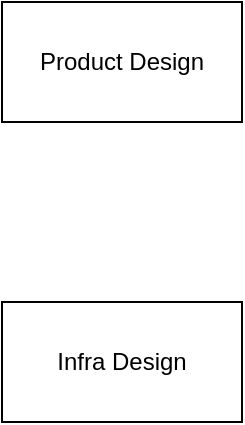 <mxfile version="28.2.7">
  <diagram name="Page-1" id="gBMnrJABCOs_kpg9ouqn">
    <mxGraphModel dx="1639" dy="870" grid="1" gridSize="10" guides="1" tooltips="1" connect="1" arrows="1" fold="1" page="1" pageScale="1" pageWidth="827" pageHeight="1169" math="0" shadow="0">
      <root>
        <mxCell id="0" />
        <mxCell id="1" parent="0" />
        <mxCell id="G60Z5CI10XZf6dsmvziU-1" value="Product Design" style="rounded=0;whiteSpace=wrap;html=1;" vertex="1" parent="1">
          <mxGeometry x="160" y="270" width="120" height="60" as="geometry" />
        </mxCell>
        <mxCell id="G60Z5CI10XZf6dsmvziU-2" value="Infra Design" style="rounded=0;whiteSpace=wrap;html=1;" vertex="1" parent="1">
          <mxGeometry x="160" y="420" width="120" height="60" as="geometry" />
        </mxCell>
      </root>
    </mxGraphModel>
  </diagram>
</mxfile>
